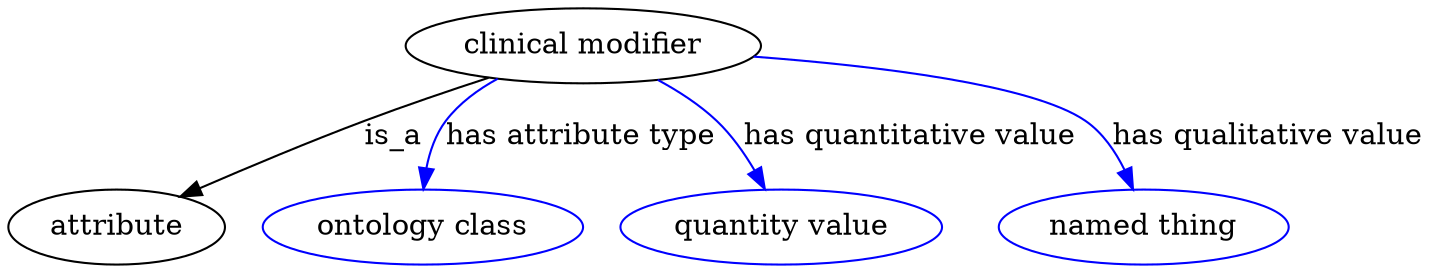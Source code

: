 digraph {
	graph [bb="0,0,533.3,123"];
	node [label="\N"];
	"clinical modifier"	 [height=0.5,
		label="clinical modifier",
		pos="226.3,105",
		width=1.9318];
	attribute	 [height=0.5,
		pos="40.296,18",
		width=1.1193];
	"clinical modifier" -> attribute	 [label=is_a,
		lp="158.3,61.5",
		pos="e,67.947,31.34 191.63,89.357 177.81,83.082 161.78,75.75 147.3,69 123.84,58.068 97.615,45.571 76.996,35.684"];
	"has attribute type"	 [color=blue,
		height=0.5,
		label="ontology class",
		pos="160.3,18",
		width=1.7151];
	"clinical modifier" -> "has attribute type"	 [color=blue,
		label="has attribute type",
		lp="228.3,61.5",
		pos="e,165.28,36.145 200.42,87.938 193.55,82.5 186.58,76.044 181.3,69 176.07,62.028 171.9,53.569 168.71,45.56",
		style=solid];
	"has quantitative value"	 [color=blue,
		height=0.5,
		label="quantity value",
		pos="301.3,18",
		width=1.6971];
	"clinical modifier" -> "has quantitative value"	 [color=blue,
		label="has quantitative value",
		lp="344.8,61.5",
		pos="e,294.47,36.229 253.63,88.352 261.26,82.839 269.14,76.24 275.3,69 281.22,62.032 286.24,53.486 290.25,45.395",
		style=solid];
	"has qualitative value"	 [color=blue,
		height=0.5,
		label="named thing",
		pos="439.3,18",
		width=1.5346];
	"clinical modifier" -> "has qualitative value"	 [color=blue,
		label="has qualitative value",
		lp="477.3,61.5",
		pos="e,432.75,36.04 290.34,97.861 334.84,91.879 389.42,82.192 408.3,69 416.81,63.053 423.4,53.949 428.28,45.07",
		style=solid];
}
